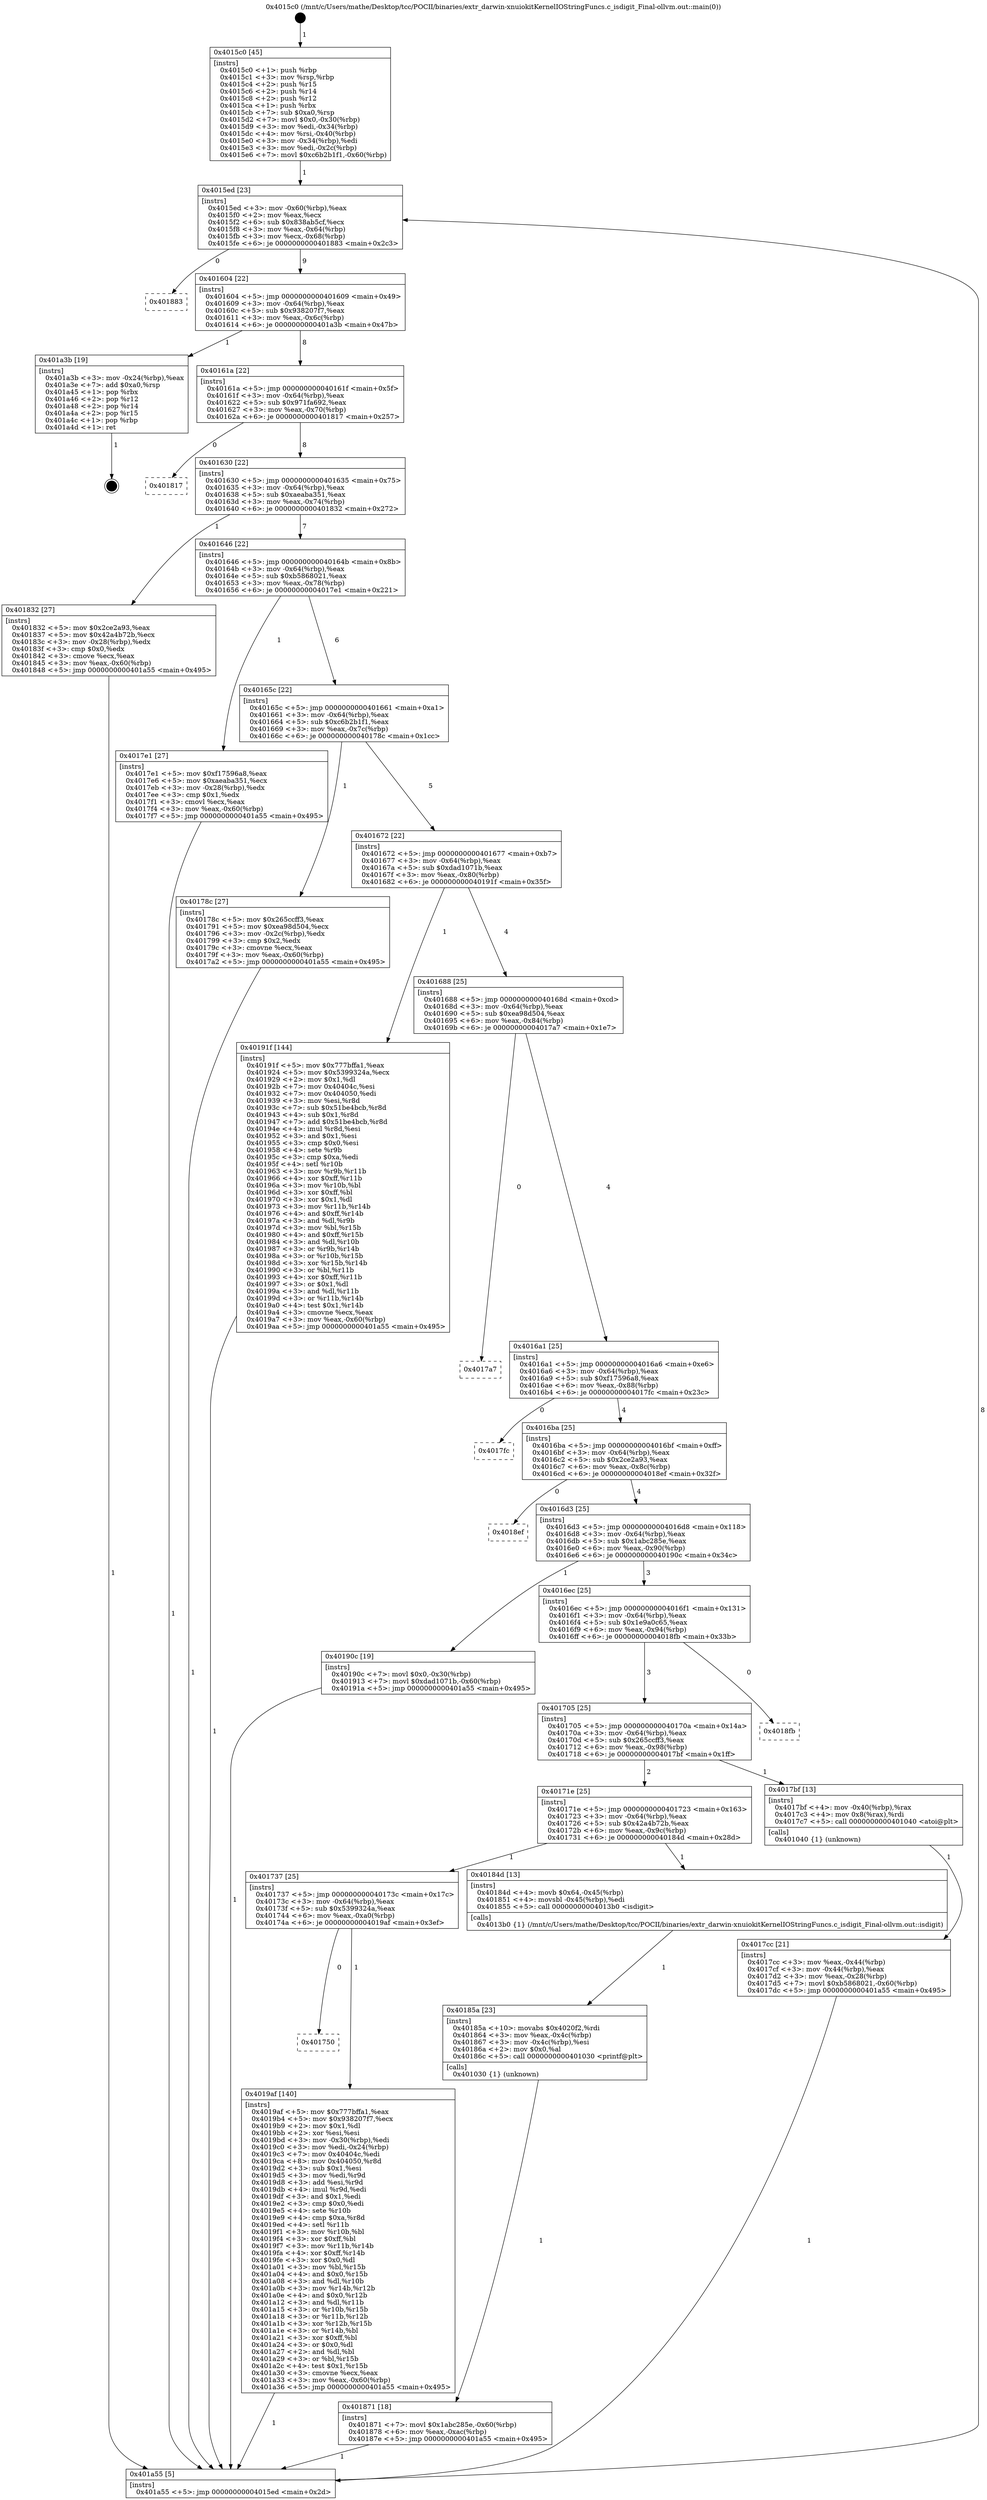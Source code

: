 digraph "0x4015c0" {
  label = "0x4015c0 (/mnt/c/Users/mathe/Desktop/tcc/POCII/binaries/extr_darwin-xnuiokitKernelIOStringFuncs.c_isdigit_Final-ollvm.out::main(0))"
  labelloc = "t"
  node[shape=record]

  Entry [label="",width=0.3,height=0.3,shape=circle,fillcolor=black,style=filled]
  "0x4015ed" [label="{
     0x4015ed [23]\l
     | [instrs]\l
     &nbsp;&nbsp;0x4015ed \<+3\>: mov -0x60(%rbp),%eax\l
     &nbsp;&nbsp;0x4015f0 \<+2\>: mov %eax,%ecx\l
     &nbsp;&nbsp;0x4015f2 \<+6\>: sub $0x838ab5cf,%ecx\l
     &nbsp;&nbsp;0x4015f8 \<+3\>: mov %eax,-0x64(%rbp)\l
     &nbsp;&nbsp;0x4015fb \<+3\>: mov %ecx,-0x68(%rbp)\l
     &nbsp;&nbsp;0x4015fe \<+6\>: je 0000000000401883 \<main+0x2c3\>\l
  }"]
  "0x401883" [label="{
     0x401883\l
  }", style=dashed]
  "0x401604" [label="{
     0x401604 [22]\l
     | [instrs]\l
     &nbsp;&nbsp;0x401604 \<+5\>: jmp 0000000000401609 \<main+0x49\>\l
     &nbsp;&nbsp;0x401609 \<+3\>: mov -0x64(%rbp),%eax\l
     &nbsp;&nbsp;0x40160c \<+5\>: sub $0x938207f7,%eax\l
     &nbsp;&nbsp;0x401611 \<+3\>: mov %eax,-0x6c(%rbp)\l
     &nbsp;&nbsp;0x401614 \<+6\>: je 0000000000401a3b \<main+0x47b\>\l
  }"]
  Exit [label="",width=0.3,height=0.3,shape=circle,fillcolor=black,style=filled,peripheries=2]
  "0x401a3b" [label="{
     0x401a3b [19]\l
     | [instrs]\l
     &nbsp;&nbsp;0x401a3b \<+3\>: mov -0x24(%rbp),%eax\l
     &nbsp;&nbsp;0x401a3e \<+7\>: add $0xa0,%rsp\l
     &nbsp;&nbsp;0x401a45 \<+1\>: pop %rbx\l
     &nbsp;&nbsp;0x401a46 \<+2\>: pop %r12\l
     &nbsp;&nbsp;0x401a48 \<+2\>: pop %r14\l
     &nbsp;&nbsp;0x401a4a \<+2\>: pop %r15\l
     &nbsp;&nbsp;0x401a4c \<+1\>: pop %rbp\l
     &nbsp;&nbsp;0x401a4d \<+1\>: ret\l
  }"]
  "0x40161a" [label="{
     0x40161a [22]\l
     | [instrs]\l
     &nbsp;&nbsp;0x40161a \<+5\>: jmp 000000000040161f \<main+0x5f\>\l
     &nbsp;&nbsp;0x40161f \<+3\>: mov -0x64(%rbp),%eax\l
     &nbsp;&nbsp;0x401622 \<+5\>: sub $0x971fa692,%eax\l
     &nbsp;&nbsp;0x401627 \<+3\>: mov %eax,-0x70(%rbp)\l
     &nbsp;&nbsp;0x40162a \<+6\>: je 0000000000401817 \<main+0x257\>\l
  }"]
  "0x401750" [label="{
     0x401750\l
  }", style=dashed]
  "0x401817" [label="{
     0x401817\l
  }", style=dashed]
  "0x401630" [label="{
     0x401630 [22]\l
     | [instrs]\l
     &nbsp;&nbsp;0x401630 \<+5\>: jmp 0000000000401635 \<main+0x75\>\l
     &nbsp;&nbsp;0x401635 \<+3\>: mov -0x64(%rbp),%eax\l
     &nbsp;&nbsp;0x401638 \<+5\>: sub $0xaeaba351,%eax\l
     &nbsp;&nbsp;0x40163d \<+3\>: mov %eax,-0x74(%rbp)\l
     &nbsp;&nbsp;0x401640 \<+6\>: je 0000000000401832 \<main+0x272\>\l
  }"]
  "0x4019af" [label="{
     0x4019af [140]\l
     | [instrs]\l
     &nbsp;&nbsp;0x4019af \<+5\>: mov $0x777bffa1,%eax\l
     &nbsp;&nbsp;0x4019b4 \<+5\>: mov $0x938207f7,%ecx\l
     &nbsp;&nbsp;0x4019b9 \<+2\>: mov $0x1,%dl\l
     &nbsp;&nbsp;0x4019bb \<+2\>: xor %esi,%esi\l
     &nbsp;&nbsp;0x4019bd \<+3\>: mov -0x30(%rbp),%edi\l
     &nbsp;&nbsp;0x4019c0 \<+3\>: mov %edi,-0x24(%rbp)\l
     &nbsp;&nbsp;0x4019c3 \<+7\>: mov 0x40404c,%edi\l
     &nbsp;&nbsp;0x4019ca \<+8\>: mov 0x404050,%r8d\l
     &nbsp;&nbsp;0x4019d2 \<+3\>: sub $0x1,%esi\l
     &nbsp;&nbsp;0x4019d5 \<+3\>: mov %edi,%r9d\l
     &nbsp;&nbsp;0x4019d8 \<+3\>: add %esi,%r9d\l
     &nbsp;&nbsp;0x4019db \<+4\>: imul %r9d,%edi\l
     &nbsp;&nbsp;0x4019df \<+3\>: and $0x1,%edi\l
     &nbsp;&nbsp;0x4019e2 \<+3\>: cmp $0x0,%edi\l
     &nbsp;&nbsp;0x4019e5 \<+4\>: sete %r10b\l
     &nbsp;&nbsp;0x4019e9 \<+4\>: cmp $0xa,%r8d\l
     &nbsp;&nbsp;0x4019ed \<+4\>: setl %r11b\l
     &nbsp;&nbsp;0x4019f1 \<+3\>: mov %r10b,%bl\l
     &nbsp;&nbsp;0x4019f4 \<+3\>: xor $0xff,%bl\l
     &nbsp;&nbsp;0x4019f7 \<+3\>: mov %r11b,%r14b\l
     &nbsp;&nbsp;0x4019fa \<+4\>: xor $0xff,%r14b\l
     &nbsp;&nbsp;0x4019fe \<+3\>: xor $0x0,%dl\l
     &nbsp;&nbsp;0x401a01 \<+3\>: mov %bl,%r15b\l
     &nbsp;&nbsp;0x401a04 \<+4\>: and $0x0,%r15b\l
     &nbsp;&nbsp;0x401a08 \<+3\>: and %dl,%r10b\l
     &nbsp;&nbsp;0x401a0b \<+3\>: mov %r14b,%r12b\l
     &nbsp;&nbsp;0x401a0e \<+4\>: and $0x0,%r12b\l
     &nbsp;&nbsp;0x401a12 \<+3\>: and %dl,%r11b\l
     &nbsp;&nbsp;0x401a15 \<+3\>: or %r10b,%r15b\l
     &nbsp;&nbsp;0x401a18 \<+3\>: or %r11b,%r12b\l
     &nbsp;&nbsp;0x401a1b \<+3\>: xor %r12b,%r15b\l
     &nbsp;&nbsp;0x401a1e \<+3\>: or %r14b,%bl\l
     &nbsp;&nbsp;0x401a21 \<+3\>: xor $0xff,%bl\l
     &nbsp;&nbsp;0x401a24 \<+3\>: or $0x0,%dl\l
     &nbsp;&nbsp;0x401a27 \<+2\>: and %dl,%bl\l
     &nbsp;&nbsp;0x401a29 \<+3\>: or %bl,%r15b\l
     &nbsp;&nbsp;0x401a2c \<+4\>: test $0x1,%r15b\l
     &nbsp;&nbsp;0x401a30 \<+3\>: cmovne %ecx,%eax\l
     &nbsp;&nbsp;0x401a33 \<+3\>: mov %eax,-0x60(%rbp)\l
     &nbsp;&nbsp;0x401a36 \<+5\>: jmp 0000000000401a55 \<main+0x495\>\l
  }"]
  "0x401832" [label="{
     0x401832 [27]\l
     | [instrs]\l
     &nbsp;&nbsp;0x401832 \<+5\>: mov $0x2ce2a93,%eax\l
     &nbsp;&nbsp;0x401837 \<+5\>: mov $0x42a4b72b,%ecx\l
     &nbsp;&nbsp;0x40183c \<+3\>: mov -0x28(%rbp),%edx\l
     &nbsp;&nbsp;0x40183f \<+3\>: cmp $0x0,%edx\l
     &nbsp;&nbsp;0x401842 \<+3\>: cmove %ecx,%eax\l
     &nbsp;&nbsp;0x401845 \<+3\>: mov %eax,-0x60(%rbp)\l
     &nbsp;&nbsp;0x401848 \<+5\>: jmp 0000000000401a55 \<main+0x495\>\l
  }"]
  "0x401646" [label="{
     0x401646 [22]\l
     | [instrs]\l
     &nbsp;&nbsp;0x401646 \<+5\>: jmp 000000000040164b \<main+0x8b\>\l
     &nbsp;&nbsp;0x40164b \<+3\>: mov -0x64(%rbp),%eax\l
     &nbsp;&nbsp;0x40164e \<+5\>: sub $0xb5868021,%eax\l
     &nbsp;&nbsp;0x401653 \<+3\>: mov %eax,-0x78(%rbp)\l
     &nbsp;&nbsp;0x401656 \<+6\>: je 00000000004017e1 \<main+0x221\>\l
  }"]
  "0x401871" [label="{
     0x401871 [18]\l
     | [instrs]\l
     &nbsp;&nbsp;0x401871 \<+7\>: movl $0x1abc285e,-0x60(%rbp)\l
     &nbsp;&nbsp;0x401878 \<+6\>: mov %eax,-0xac(%rbp)\l
     &nbsp;&nbsp;0x40187e \<+5\>: jmp 0000000000401a55 \<main+0x495\>\l
  }"]
  "0x4017e1" [label="{
     0x4017e1 [27]\l
     | [instrs]\l
     &nbsp;&nbsp;0x4017e1 \<+5\>: mov $0xf17596a8,%eax\l
     &nbsp;&nbsp;0x4017e6 \<+5\>: mov $0xaeaba351,%ecx\l
     &nbsp;&nbsp;0x4017eb \<+3\>: mov -0x28(%rbp),%edx\l
     &nbsp;&nbsp;0x4017ee \<+3\>: cmp $0x1,%edx\l
     &nbsp;&nbsp;0x4017f1 \<+3\>: cmovl %ecx,%eax\l
     &nbsp;&nbsp;0x4017f4 \<+3\>: mov %eax,-0x60(%rbp)\l
     &nbsp;&nbsp;0x4017f7 \<+5\>: jmp 0000000000401a55 \<main+0x495\>\l
  }"]
  "0x40165c" [label="{
     0x40165c [22]\l
     | [instrs]\l
     &nbsp;&nbsp;0x40165c \<+5\>: jmp 0000000000401661 \<main+0xa1\>\l
     &nbsp;&nbsp;0x401661 \<+3\>: mov -0x64(%rbp),%eax\l
     &nbsp;&nbsp;0x401664 \<+5\>: sub $0xc6b2b1f1,%eax\l
     &nbsp;&nbsp;0x401669 \<+3\>: mov %eax,-0x7c(%rbp)\l
     &nbsp;&nbsp;0x40166c \<+6\>: je 000000000040178c \<main+0x1cc\>\l
  }"]
  "0x40185a" [label="{
     0x40185a [23]\l
     | [instrs]\l
     &nbsp;&nbsp;0x40185a \<+10\>: movabs $0x4020f2,%rdi\l
     &nbsp;&nbsp;0x401864 \<+3\>: mov %eax,-0x4c(%rbp)\l
     &nbsp;&nbsp;0x401867 \<+3\>: mov -0x4c(%rbp),%esi\l
     &nbsp;&nbsp;0x40186a \<+2\>: mov $0x0,%al\l
     &nbsp;&nbsp;0x40186c \<+5\>: call 0000000000401030 \<printf@plt\>\l
     | [calls]\l
     &nbsp;&nbsp;0x401030 \{1\} (unknown)\l
  }"]
  "0x40178c" [label="{
     0x40178c [27]\l
     | [instrs]\l
     &nbsp;&nbsp;0x40178c \<+5\>: mov $0x265ccff3,%eax\l
     &nbsp;&nbsp;0x401791 \<+5\>: mov $0xea98d504,%ecx\l
     &nbsp;&nbsp;0x401796 \<+3\>: mov -0x2c(%rbp),%edx\l
     &nbsp;&nbsp;0x401799 \<+3\>: cmp $0x2,%edx\l
     &nbsp;&nbsp;0x40179c \<+3\>: cmovne %ecx,%eax\l
     &nbsp;&nbsp;0x40179f \<+3\>: mov %eax,-0x60(%rbp)\l
     &nbsp;&nbsp;0x4017a2 \<+5\>: jmp 0000000000401a55 \<main+0x495\>\l
  }"]
  "0x401672" [label="{
     0x401672 [22]\l
     | [instrs]\l
     &nbsp;&nbsp;0x401672 \<+5\>: jmp 0000000000401677 \<main+0xb7\>\l
     &nbsp;&nbsp;0x401677 \<+3\>: mov -0x64(%rbp),%eax\l
     &nbsp;&nbsp;0x40167a \<+5\>: sub $0xdad1071b,%eax\l
     &nbsp;&nbsp;0x40167f \<+3\>: mov %eax,-0x80(%rbp)\l
     &nbsp;&nbsp;0x401682 \<+6\>: je 000000000040191f \<main+0x35f\>\l
  }"]
  "0x401a55" [label="{
     0x401a55 [5]\l
     | [instrs]\l
     &nbsp;&nbsp;0x401a55 \<+5\>: jmp 00000000004015ed \<main+0x2d\>\l
  }"]
  "0x4015c0" [label="{
     0x4015c0 [45]\l
     | [instrs]\l
     &nbsp;&nbsp;0x4015c0 \<+1\>: push %rbp\l
     &nbsp;&nbsp;0x4015c1 \<+3\>: mov %rsp,%rbp\l
     &nbsp;&nbsp;0x4015c4 \<+2\>: push %r15\l
     &nbsp;&nbsp;0x4015c6 \<+2\>: push %r14\l
     &nbsp;&nbsp;0x4015c8 \<+2\>: push %r12\l
     &nbsp;&nbsp;0x4015ca \<+1\>: push %rbx\l
     &nbsp;&nbsp;0x4015cb \<+7\>: sub $0xa0,%rsp\l
     &nbsp;&nbsp;0x4015d2 \<+7\>: movl $0x0,-0x30(%rbp)\l
     &nbsp;&nbsp;0x4015d9 \<+3\>: mov %edi,-0x34(%rbp)\l
     &nbsp;&nbsp;0x4015dc \<+4\>: mov %rsi,-0x40(%rbp)\l
     &nbsp;&nbsp;0x4015e0 \<+3\>: mov -0x34(%rbp),%edi\l
     &nbsp;&nbsp;0x4015e3 \<+3\>: mov %edi,-0x2c(%rbp)\l
     &nbsp;&nbsp;0x4015e6 \<+7\>: movl $0xc6b2b1f1,-0x60(%rbp)\l
  }"]
  "0x401737" [label="{
     0x401737 [25]\l
     | [instrs]\l
     &nbsp;&nbsp;0x401737 \<+5\>: jmp 000000000040173c \<main+0x17c\>\l
     &nbsp;&nbsp;0x40173c \<+3\>: mov -0x64(%rbp),%eax\l
     &nbsp;&nbsp;0x40173f \<+5\>: sub $0x5399324a,%eax\l
     &nbsp;&nbsp;0x401744 \<+6\>: mov %eax,-0xa0(%rbp)\l
     &nbsp;&nbsp;0x40174a \<+6\>: je 00000000004019af \<main+0x3ef\>\l
  }"]
  "0x40191f" [label="{
     0x40191f [144]\l
     | [instrs]\l
     &nbsp;&nbsp;0x40191f \<+5\>: mov $0x777bffa1,%eax\l
     &nbsp;&nbsp;0x401924 \<+5\>: mov $0x5399324a,%ecx\l
     &nbsp;&nbsp;0x401929 \<+2\>: mov $0x1,%dl\l
     &nbsp;&nbsp;0x40192b \<+7\>: mov 0x40404c,%esi\l
     &nbsp;&nbsp;0x401932 \<+7\>: mov 0x404050,%edi\l
     &nbsp;&nbsp;0x401939 \<+3\>: mov %esi,%r8d\l
     &nbsp;&nbsp;0x40193c \<+7\>: sub $0x51be4bcb,%r8d\l
     &nbsp;&nbsp;0x401943 \<+4\>: sub $0x1,%r8d\l
     &nbsp;&nbsp;0x401947 \<+7\>: add $0x51be4bcb,%r8d\l
     &nbsp;&nbsp;0x40194e \<+4\>: imul %r8d,%esi\l
     &nbsp;&nbsp;0x401952 \<+3\>: and $0x1,%esi\l
     &nbsp;&nbsp;0x401955 \<+3\>: cmp $0x0,%esi\l
     &nbsp;&nbsp;0x401958 \<+4\>: sete %r9b\l
     &nbsp;&nbsp;0x40195c \<+3\>: cmp $0xa,%edi\l
     &nbsp;&nbsp;0x40195f \<+4\>: setl %r10b\l
     &nbsp;&nbsp;0x401963 \<+3\>: mov %r9b,%r11b\l
     &nbsp;&nbsp;0x401966 \<+4\>: xor $0xff,%r11b\l
     &nbsp;&nbsp;0x40196a \<+3\>: mov %r10b,%bl\l
     &nbsp;&nbsp;0x40196d \<+3\>: xor $0xff,%bl\l
     &nbsp;&nbsp;0x401970 \<+3\>: xor $0x1,%dl\l
     &nbsp;&nbsp;0x401973 \<+3\>: mov %r11b,%r14b\l
     &nbsp;&nbsp;0x401976 \<+4\>: and $0xff,%r14b\l
     &nbsp;&nbsp;0x40197a \<+3\>: and %dl,%r9b\l
     &nbsp;&nbsp;0x40197d \<+3\>: mov %bl,%r15b\l
     &nbsp;&nbsp;0x401980 \<+4\>: and $0xff,%r15b\l
     &nbsp;&nbsp;0x401984 \<+3\>: and %dl,%r10b\l
     &nbsp;&nbsp;0x401987 \<+3\>: or %r9b,%r14b\l
     &nbsp;&nbsp;0x40198a \<+3\>: or %r10b,%r15b\l
     &nbsp;&nbsp;0x40198d \<+3\>: xor %r15b,%r14b\l
     &nbsp;&nbsp;0x401990 \<+3\>: or %bl,%r11b\l
     &nbsp;&nbsp;0x401993 \<+4\>: xor $0xff,%r11b\l
     &nbsp;&nbsp;0x401997 \<+3\>: or $0x1,%dl\l
     &nbsp;&nbsp;0x40199a \<+3\>: and %dl,%r11b\l
     &nbsp;&nbsp;0x40199d \<+3\>: or %r11b,%r14b\l
     &nbsp;&nbsp;0x4019a0 \<+4\>: test $0x1,%r14b\l
     &nbsp;&nbsp;0x4019a4 \<+3\>: cmovne %ecx,%eax\l
     &nbsp;&nbsp;0x4019a7 \<+3\>: mov %eax,-0x60(%rbp)\l
     &nbsp;&nbsp;0x4019aa \<+5\>: jmp 0000000000401a55 \<main+0x495\>\l
  }"]
  "0x401688" [label="{
     0x401688 [25]\l
     | [instrs]\l
     &nbsp;&nbsp;0x401688 \<+5\>: jmp 000000000040168d \<main+0xcd\>\l
     &nbsp;&nbsp;0x40168d \<+3\>: mov -0x64(%rbp),%eax\l
     &nbsp;&nbsp;0x401690 \<+5\>: sub $0xea98d504,%eax\l
     &nbsp;&nbsp;0x401695 \<+6\>: mov %eax,-0x84(%rbp)\l
     &nbsp;&nbsp;0x40169b \<+6\>: je 00000000004017a7 \<main+0x1e7\>\l
  }"]
  "0x40184d" [label="{
     0x40184d [13]\l
     | [instrs]\l
     &nbsp;&nbsp;0x40184d \<+4\>: movb $0x64,-0x45(%rbp)\l
     &nbsp;&nbsp;0x401851 \<+4\>: movsbl -0x45(%rbp),%edi\l
     &nbsp;&nbsp;0x401855 \<+5\>: call 00000000004013b0 \<isdigit\>\l
     | [calls]\l
     &nbsp;&nbsp;0x4013b0 \{1\} (/mnt/c/Users/mathe/Desktop/tcc/POCII/binaries/extr_darwin-xnuiokitKernelIOStringFuncs.c_isdigit_Final-ollvm.out::isdigit)\l
  }"]
  "0x4017a7" [label="{
     0x4017a7\l
  }", style=dashed]
  "0x4016a1" [label="{
     0x4016a1 [25]\l
     | [instrs]\l
     &nbsp;&nbsp;0x4016a1 \<+5\>: jmp 00000000004016a6 \<main+0xe6\>\l
     &nbsp;&nbsp;0x4016a6 \<+3\>: mov -0x64(%rbp),%eax\l
     &nbsp;&nbsp;0x4016a9 \<+5\>: sub $0xf17596a8,%eax\l
     &nbsp;&nbsp;0x4016ae \<+6\>: mov %eax,-0x88(%rbp)\l
     &nbsp;&nbsp;0x4016b4 \<+6\>: je 00000000004017fc \<main+0x23c\>\l
  }"]
  "0x4017cc" [label="{
     0x4017cc [21]\l
     | [instrs]\l
     &nbsp;&nbsp;0x4017cc \<+3\>: mov %eax,-0x44(%rbp)\l
     &nbsp;&nbsp;0x4017cf \<+3\>: mov -0x44(%rbp),%eax\l
     &nbsp;&nbsp;0x4017d2 \<+3\>: mov %eax,-0x28(%rbp)\l
     &nbsp;&nbsp;0x4017d5 \<+7\>: movl $0xb5868021,-0x60(%rbp)\l
     &nbsp;&nbsp;0x4017dc \<+5\>: jmp 0000000000401a55 \<main+0x495\>\l
  }"]
  "0x4017fc" [label="{
     0x4017fc\l
  }", style=dashed]
  "0x4016ba" [label="{
     0x4016ba [25]\l
     | [instrs]\l
     &nbsp;&nbsp;0x4016ba \<+5\>: jmp 00000000004016bf \<main+0xff\>\l
     &nbsp;&nbsp;0x4016bf \<+3\>: mov -0x64(%rbp),%eax\l
     &nbsp;&nbsp;0x4016c2 \<+5\>: sub $0x2ce2a93,%eax\l
     &nbsp;&nbsp;0x4016c7 \<+6\>: mov %eax,-0x8c(%rbp)\l
     &nbsp;&nbsp;0x4016cd \<+6\>: je 00000000004018ef \<main+0x32f\>\l
  }"]
  "0x40171e" [label="{
     0x40171e [25]\l
     | [instrs]\l
     &nbsp;&nbsp;0x40171e \<+5\>: jmp 0000000000401723 \<main+0x163\>\l
     &nbsp;&nbsp;0x401723 \<+3\>: mov -0x64(%rbp),%eax\l
     &nbsp;&nbsp;0x401726 \<+5\>: sub $0x42a4b72b,%eax\l
     &nbsp;&nbsp;0x40172b \<+6\>: mov %eax,-0x9c(%rbp)\l
     &nbsp;&nbsp;0x401731 \<+6\>: je 000000000040184d \<main+0x28d\>\l
  }"]
  "0x4018ef" [label="{
     0x4018ef\l
  }", style=dashed]
  "0x4016d3" [label="{
     0x4016d3 [25]\l
     | [instrs]\l
     &nbsp;&nbsp;0x4016d3 \<+5\>: jmp 00000000004016d8 \<main+0x118\>\l
     &nbsp;&nbsp;0x4016d8 \<+3\>: mov -0x64(%rbp),%eax\l
     &nbsp;&nbsp;0x4016db \<+5\>: sub $0x1abc285e,%eax\l
     &nbsp;&nbsp;0x4016e0 \<+6\>: mov %eax,-0x90(%rbp)\l
     &nbsp;&nbsp;0x4016e6 \<+6\>: je 000000000040190c \<main+0x34c\>\l
  }"]
  "0x4017bf" [label="{
     0x4017bf [13]\l
     | [instrs]\l
     &nbsp;&nbsp;0x4017bf \<+4\>: mov -0x40(%rbp),%rax\l
     &nbsp;&nbsp;0x4017c3 \<+4\>: mov 0x8(%rax),%rdi\l
     &nbsp;&nbsp;0x4017c7 \<+5\>: call 0000000000401040 \<atoi@plt\>\l
     | [calls]\l
     &nbsp;&nbsp;0x401040 \{1\} (unknown)\l
  }"]
  "0x40190c" [label="{
     0x40190c [19]\l
     | [instrs]\l
     &nbsp;&nbsp;0x40190c \<+7\>: movl $0x0,-0x30(%rbp)\l
     &nbsp;&nbsp;0x401913 \<+7\>: movl $0xdad1071b,-0x60(%rbp)\l
     &nbsp;&nbsp;0x40191a \<+5\>: jmp 0000000000401a55 \<main+0x495\>\l
  }"]
  "0x4016ec" [label="{
     0x4016ec [25]\l
     | [instrs]\l
     &nbsp;&nbsp;0x4016ec \<+5\>: jmp 00000000004016f1 \<main+0x131\>\l
     &nbsp;&nbsp;0x4016f1 \<+3\>: mov -0x64(%rbp),%eax\l
     &nbsp;&nbsp;0x4016f4 \<+5\>: sub $0x1e9a0c65,%eax\l
     &nbsp;&nbsp;0x4016f9 \<+6\>: mov %eax,-0x94(%rbp)\l
     &nbsp;&nbsp;0x4016ff \<+6\>: je 00000000004018fb \<main+0x33b\>\l
  }"]
  "0x401705" [label="{
     0x401705 [25]\l
     | [instrs]\l
     &nbsp;&nbsp;0x401705 \<+5\>: jmp 000000000040170a \<main+0x14a\>\l
     &nbsp;&nbsp;0x40170a \<+3\>: mov -0x64(%rbp),%eax\l
     &nbsp;&nbsp;0x40170d \<+5\>: sub $0x265ccff3,%eax\l
     &nbsp;&nbsp;0x401712 \<+6\>: mov %eax,-0x98(%rbp)\l
     &nbsp;&nbsp;0x401718 \<+6\>: je 00000000004017bf \<main+0x1ff\>\l
  }"]
  "0x4018fb" [label="{
     0x4018fb\l
  }", style=dashed]
  Entry -> "0x4015c0" [label=" 1"]
  "0x4015ed" -> "0x401883" [label=" 0"]
  "0x4015ed" -> "0x401604" [label=" 9"]
  "0x401a3b" -> Exit [label=" 1"]
  "0x401604" -> "0x401a3b" [label=" 1"]
  "0x401604" -> "0x40161a" [label=" 8"]
  "0x4019af" -> "0x401a55" [label=" 1"]
  "0x40161a" -> "0x401817" [label=" 0"]
  "0x40161a" -> "0x401630" [label=" 8"]
  "0x401737" -> "0x401750" [label=" 0"]
  "0x401630" -> "0x401832" [label=" 1"]
  "0x401630" -> "0x401646" [label=" 7"]
  "0x401737" -> "0x4019af" [label=" 1"]
  "0x401646" -> "0x4017e1" [label=" 1"]
  "0x401646" -> "0x40165c" [label=" 6"]
  "0x40191f" -> "0x401a55" [label=" 1"]
  "0x40165c" -> "0x40178c" [label=" 1"]
  "0x40165c" -> "0x401672" [label=" 5"]
  "0x40178c" -> "0x401a55" [label=" 1"]
  "0x4015c0" -> "0x4015ed" [label=" 1"]
  "0x401a55" -> "0x4015ed" [label=" 8"]
  "0x40190c" -> "0x401a55" [label=" 1"]
  "0x401672" -> "0x40191f" [label=" 1"]
  "0x401672" -> "0x401688" [label=" 4"]
  "0x401871" -> "0x401a55" [label=" 1"]
  "0x401688" -> "0x4017a7" [label=" 0"]
  "0x401688" -> "0x4016a1" [label=" 4"]
  "0x40185a" -> "0x401871" [label=" 1"]
  "0x4016a1" -> "0x4017fc" [label=" 0"]
  "0x4016a1" -> "0x4016ba" [label=" 4"]
  "0x40171e" -> "0x401737" [label=" 1"]
  "0x4016ba" -> "0x4018ef" [label=" 0"]
  "0x4016ba" -> "0x4016d3" [label=" 4"]
  "0x40171e" -> "0x40184d" [label=" 1"]
  "0x4016d3" -> "0x40190c" [label=" 1"]
  "0x4016d3" -> "0x4016ec" [label=" 3"]
  "0x40184d" -> "0x40185a" [label=" 1"]
  "0x4016ec" -> "0x4018fb" [label=" 0"]
  "0x4016ec" -> "0x401705" [label=" 3"]
  "0x401832" -> "0x401a55" [label=" 1"]
  "0x401705" -> "0x4017bf" [label=" 1"]
  "0x401705" -> "0x40171e" [label=" 2"]
  "0x4017bf" -> "0x4017cc" [label=" 1"]
  "0x4017cc" -> "0x401a55" [label=" 1"]
  "0x4017e1" -> "0x401a55" [label=" 1"]
}
